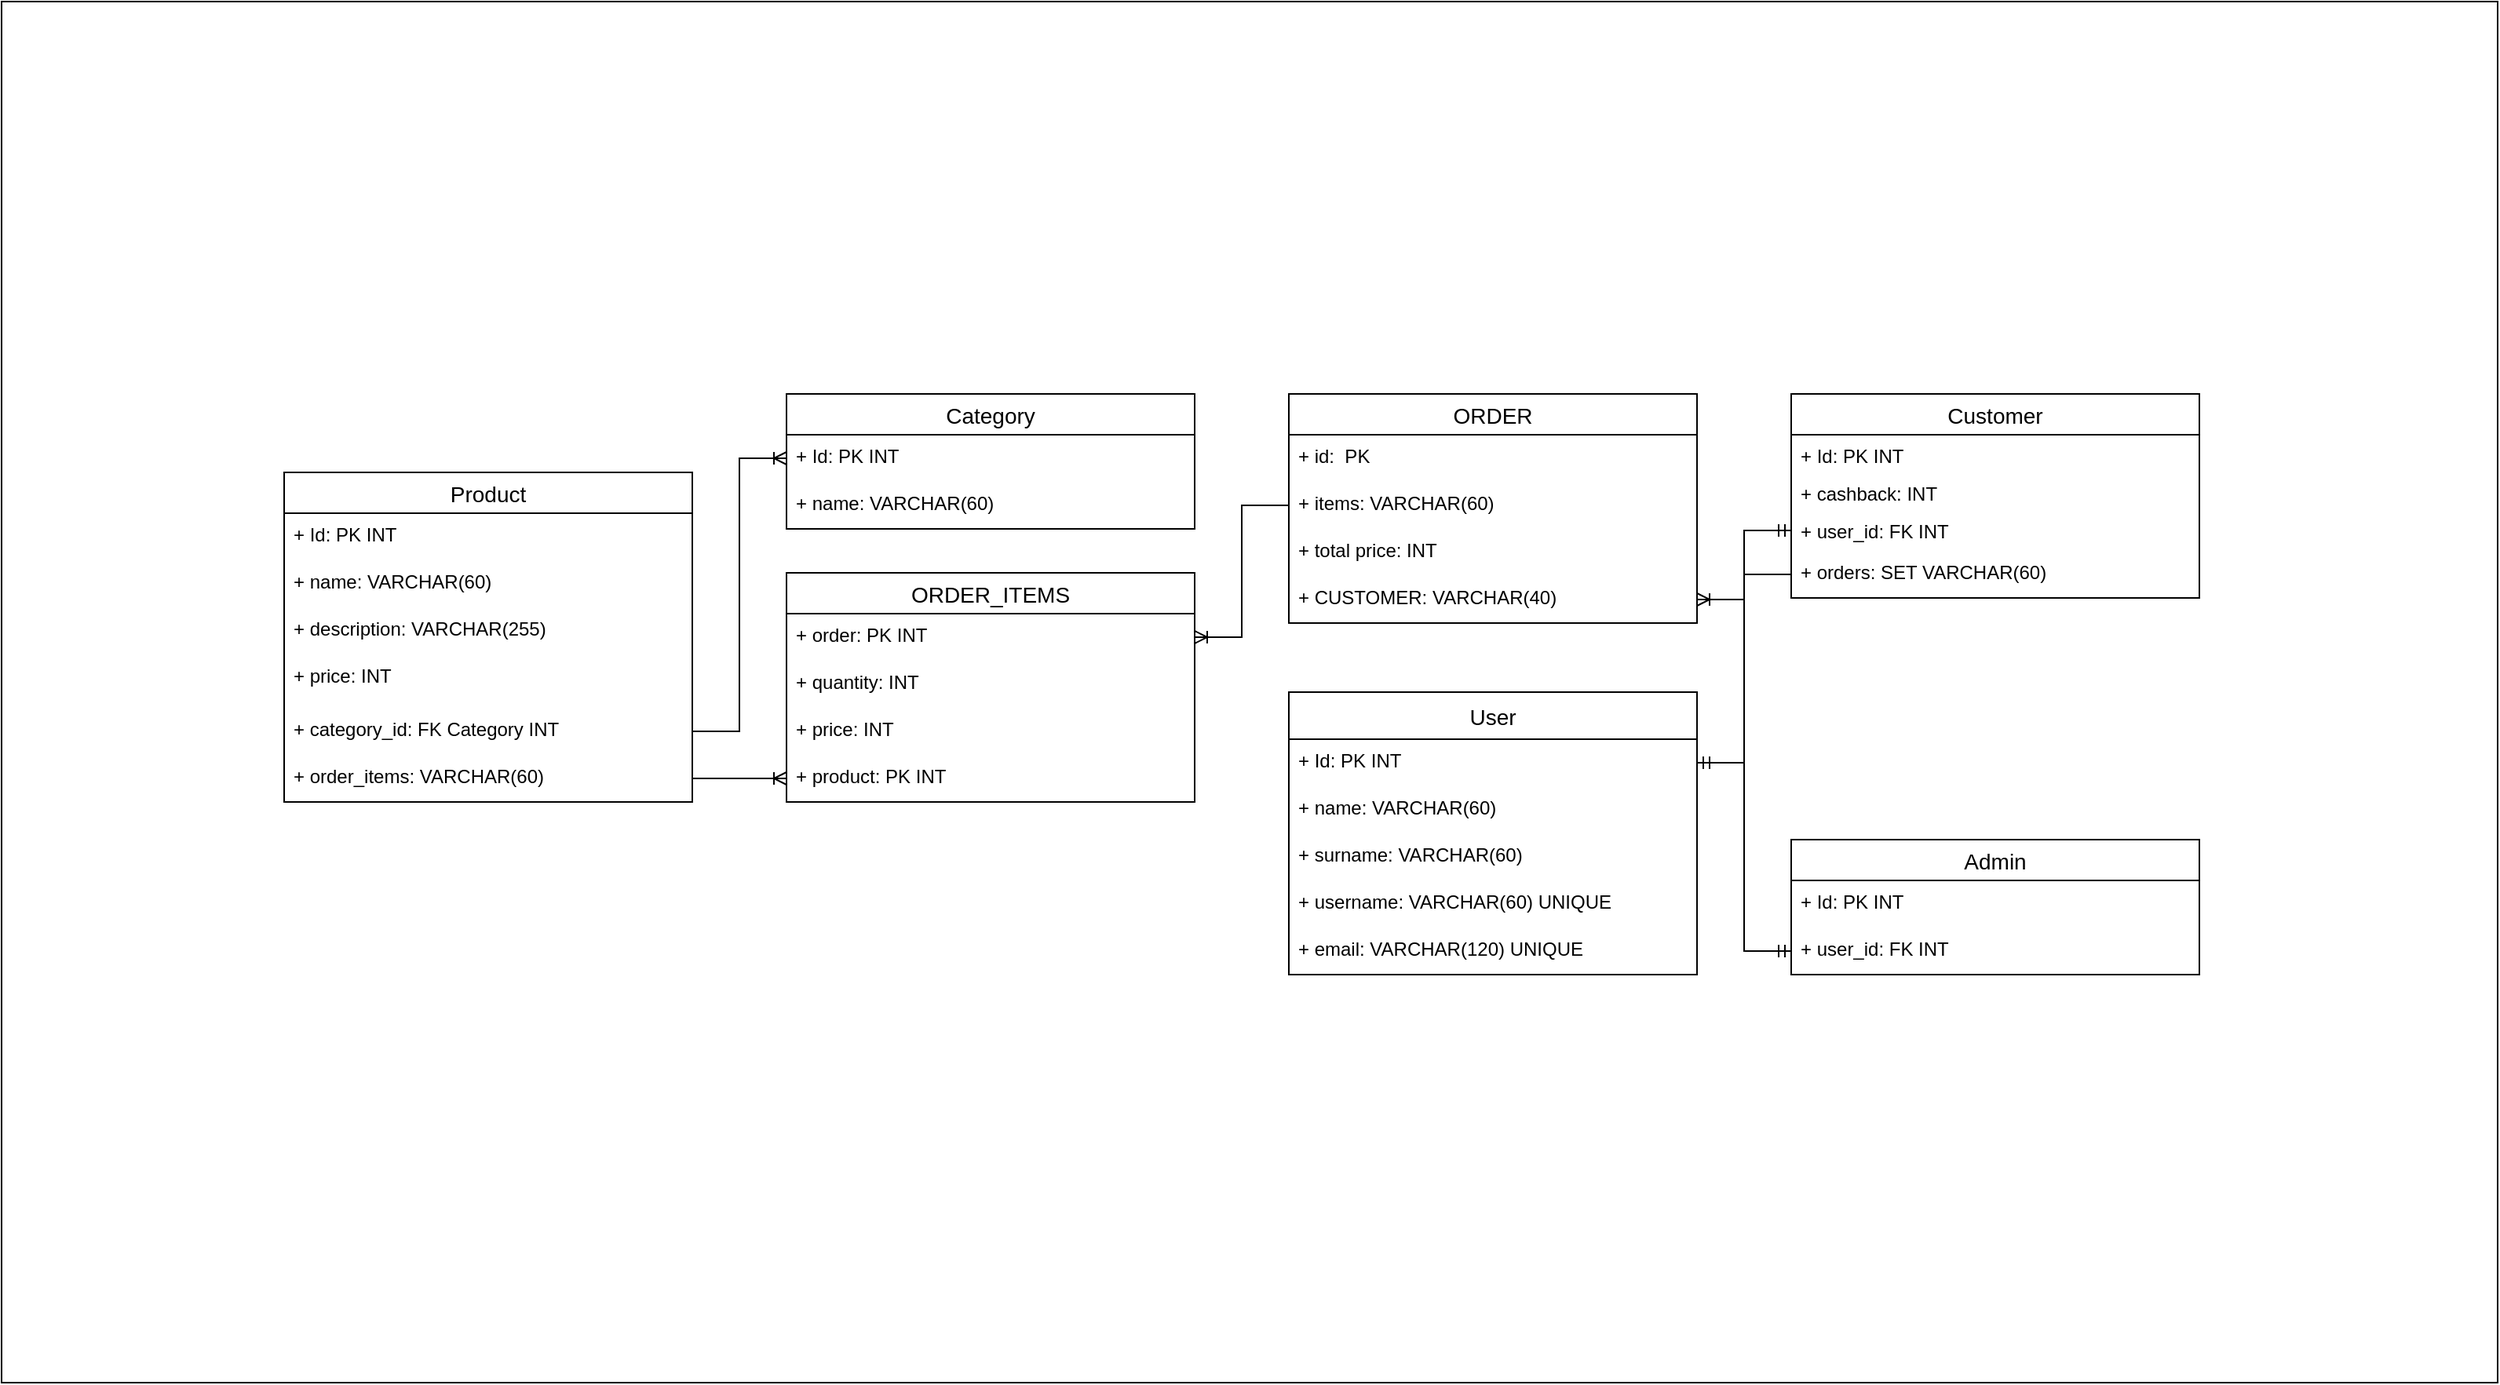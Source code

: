 <mxfile version="20.8.20" type="device"><diagram id="R2lEEEUBdFMjLlhIrx00" name="Page-1"><mxGraphModel dx="5495" dy="1310" grid="1" gridSize="10" guides="1" tooltips="1" connect="1" arrows="1" fold="1" page="1" pageScale="1" pageWidth="3300" pageHeight="4681" math="0" shadow="0" extFonts="Permanent Marker^https://fonts.googleapis.com/css?family=Permanent+Marker"><root><mxCell id="0"/><mxCell id="1" parent="0"/><mxCell id="4HyL6idxdhba5I8Cv3XN-65" value="" style="rounded=0;whiteSpace=wrap;html=1;" vertex="1" parent="1"><mxGeometry x="-40" y="690" width="1590" height="880" as="geometry"/></mxCell><mxCell id="4HyL6idxdhba5I8Cv3XN-1" value="Product" style="swimlane;fontStyle=0;childLayout=stackLayout;horizontal=1;startSize=26;horizontalStack=0;resizeParent=1;resizeParentMax=0;resizeLast=0;collapsible=1;marginBottom=0;align=center;fontSize=14;" vertex="1" parent="1"><mxGeometry x="140" y="990" width="260" height="210" as="geometry"/></mxCell><mxCell id="4HyL6idxdhba5I8Cv3XN-2" value="+ Id: PK INT" style="text;strokeColor=none;fillColor=none;spacingLeft=4;spacingRight=4;overflow=hidden;rotatable=0;points=[[0,0.5],[1,0.5]];portConstraint=eastwest;fontSize=12;" vertex="1" parent="4HyL6idxdhba5I8Cv3XN-1"><mxGeometry y="26" width="260" height="30" as="geometry"/></mxCell><mxCell id="4HyL6idxdhba5I8Cv3XN-3" value="+ name: VARCHAR(60)" style="text;strokeColor=none;fillColor=none;spacingLeft=4;spacingRight=4;overflow=hidden;rotatable=0;points=[[0,0.5],[1,0.5]];portConstraint=eastwest;fontSize=12;" vertex="1" parent="4HyL6idxdhba5I8Cv3XN-1"><mxGeometry y="56" width="260" height="154" as="geometry"/></mxCell><mxCell id="4HyL6idxdhba5I8Cv3XN-10" value="" style="edgeStyle=entityRelationEdgeStyle;fontSize=12;html=1;endArrow=ERoneToMany;rounded=0;exitX=1;exitY=0.5;exitDx=0;exitDy=0;entryX=0;entryY=0.5;entryDx=0;entryDy=0;" edge="1" parent="1" source="4HyL6idxdhba5I8Cv3XN-36" target="4HyL6idxdhba5I8Cv3XN-15"><mxGeometry width="100" height="100" relative="1" as="geometry"><mxPoint x="400" y="1160" as="sourcePoint"/><mxPoint x="520" y="1050" as="targetPoint"/></mxGeometry></mxCell><mxCell id="4HyL6idxdhba5I8Cv3XN-11" value="User" style="swimlane;fontStyle=0;childLayout=stackLayout;horizontal=1;startSize=30;horizontalStack=0;resizeParent=1;resizeParentMax=0;resizeLast=0;collapsible=1;marginBottom=0;align=center;fontSize=14;" vertex="1" parent="1"><mxGeometry x="780" y="1130" width="260" height="180" as="geometry"/></mxCell><mxCell id="4HyL6idxdhba5I8Cv3XN-12" value="+ Id: PK INT" style="text;strokeColor=none;fillColor=none;spacingLeft=4;spacingRight=4;overflow=hidden;rotatable=0;points=[[0,0.5],[1,0.5]];portConstraint=eastwest;fontSize=12;" vertex="1" parent="4HyL6idxdhba5I8Cv3XN-11"><mxGeometry y="30" width="260" height="30" as="geometry"/></mxCell><mxCell id="4HyL6idxdhba5I8Cv3XN-57" value="+ name: VARCHAR(60)" style="text;strokeColor=none;fillColor=none;spacingLeft=4;spacingRight=4;overflow=hidden;rotatable=0;points=[[0,0.5],[1,0.5]];portConstraint=eastwest;fontSize=12;" vertex="1" parent="4HyL6idxdhba5I8Cv3XN-11"><mxGeometry y="60" width="260" height="30" as="geometry"/></mxCell><mxCell id="4HyL6idxdhba5I8Cv3XN-59" value="+ surname: VARCHAR(60)" style="text;strokeColor=none;fillColor=none;spacingLeft=4;spacingRight=4;overflow=hidden;rotatable=0;points=[[0,0.5],[1,0.5]];portConstraint=eastwest;fontSize=12;" vertex="1" parent="4HyL6idxdhba5I8Cv3XN-11"><mxGeometry y="90" width="260" height="30" as="geometry"/></mxCell><mxCell id="4HyL6idxdhba5I8Cv3XN-58" value="+ username: VARCHAR(60) UNIQUE" style="text;strokeColor=none;fillColor=none;spacingLeft=4;spacingRight=4;overflow=hidden;rotatable=0;points=[[0,0.5],[1,0.5]];portConstraint=eastwest;fontSize=12;" vertex="1" parent="4HyL6idxdhba5I8Cv3XN-11"><mxGeometry y="120" width="260" height="30" as="geometry"/></mxCell><mxCell id="4HyL6idxdhba5I8Cv3XN-60" value="+ email: VARCHAR(120) UNIQUE" style="text;strokeColor=none;fillColor=none;spacingLeft=4;spacingRight=4;overflow=hidden;rotatable=0;points=[[0,0.5],[1,0.5]];portConstraint=eastwest;fontSize=12;" vertex="1" parent="4HyL6idxdhba5I8Cv3XN-11"><mxGeometry y="150" width="260" height="30" as="geometry"/></mxCell><mxCell id="4HyL6idxdhba5I8Cv3XN-14" value="Category" style="swimlane;fontStyle=0;childLayout=stackLayout;horizontal=1;startSize=26;horizontalStack=0;resizeParent=1;resizeParentMax=0;resizeLast=0;collapsible=1;marginBottom=0;align=center;fontSize=14;" vertex="1" parent="1"><mxGeometry x="460" y="940" width="260" height="86" as="geometry"/></mxCell><mxCell id="4HyL6idxdhba5I8Cv3XN-15" value="+ Id: PK INT" style="text;strokeColor=none;fillColor=none;spacingLeft=4;spacingRight=4;overflow=hidden;rotatable=0;points=[[0,0.5],[1,0.5]];portConstraint=eastwest;fontSize=12;" vertex="1" parent="4HyL6idxdhba5I8Cv3XN-14"><mxGeometry y="26" width="260" height="30" as="geometry"/></mxCell><mxCell id="4HyL6idxdhba5I8Cv3XN-16" value="+ name: VARCHAR(60)" style="text;strokeColor=none;fillColor=none;spacingLeft=4;spacingRight=4;overflow=hidden;rotatable=0;points=[[0,0.5],[1,0.5]];portConstraint=eastwest;fontSize=12;" vertex="1" parent="4HyL6idxdhba5I8Cv3XN-14"><mxGeometry y="56" width="260" height="30" as="geometry"/></mxCell><mxCell id="4HyL6idxdhba5I8Cv3XN-18" value="Admin" style="swimlane;fontStyle=0;childLayout=stackLayout;horizontal=1;startSize=26;horizontalStack=0;resizeParent=1;resizeParentMax=0;resizeLast=0;collapsible=1;marginBottom=0;align=center;fontSize=14;" vertex="1" parent="1"><mxGeometry x="1100" y="1224" width="260" height="86" as="geometry"/></mxCell><mxCell id="4HyL6idxdhba5I8Cv3XN-62" value="+ Id: PK INT" style="text;strokeColor=none;fillColor=none;spacingLeft=4;spacingRight=4;overflow=hidden;rotatable=0;points=[[0,0.5],[1,0.5]];portConstraint=eastwest;fontSize=12;" vertex="1" parent="4HyL6idxdhba5I8Cv3XN-18"><mxGeometry y="26" width="260" height="30" as="geometry"/></mxCell><mxCell id="4HyL6idxdhba5I8Cv3XN-19" value="+ user_id: FK INT" style="text;strokeColor=none;fillColor=none;spacingLeft=4;spacingRight=4;overflow=hidden;rotatable=0;points=[[0,0.5],[1,0.5]];portConstraint=eastwest;fontSize=12;" vertex="1" parent="4HyL6idxdhba5I8Cv3XN-18"><mxGeometry y="56" width="260" height="30" as="geometry"/></mxCell><mxCell id="4HyL6idxdhba5I8Cv3XN-21" value="" style="edgeStyle=entityRelationEdgeStyle;fontSize=12;html=1;endArrow=ERmandOne;startArrow=ERmandOne;rounded=0;entryX=0;entryY=0.5;entryDx=0;entryDy=0;exitX=1;exitY=0.5;exitDx=0;exitDy=0;" edge="1" parent="1" source="4HyL6idxdhba5I8Cv3XN-12" target="4HyL6idxdhba5I8Cv3XN-53"><mxGeometry width="100" height="100" relative="1" as="geometry"><mxPoint x="880" y="1360" as="sourcePoint"/><mxPoint x="991.56" y="1528.174" as="targetPoint"/></mxGeometry></mxCell><mxCell id="4HyL6idxdhba5I8Cv3XN-33" value="+ description: VARCHAR(255)" style="text;strokeColor=none;fillColor=none;spacingLeft=4;spacingRight=4;overflow=hidden;rotatable=0;points=[[0,0.5],[1,0.5]];portConstraint=eastwest;fontSize=12;" vertex="1" parent="1"><mxGeometry x="140" y="1076" width="260" height="30" as="geometry"/></mxCell><mxCell id="4HyL6idxdhba5I8Cv3XN-35" value="+ price: INT" style="text;strokeColor=none;fillColor=none;spacingLeft=4;spacingRight=4;overflow=hidden;rotatable=0;points=[[0,0.5],[1,0.5]];portConstraint=eastwest;fontSize=12;" vertex="1" parent="1"><mxGeometry x="140" y="1106" width="260" height="30" as="geometry"/></mxCell><mxCell id="4HyL6idxdhba5I8Cv3XN-36" value="+ category_id: FK Category INT" style="text;strokeColor=none;fillColor=none;spacingLeft=4;spacingRight=4;overflow=hidden;rotatable=0;points=[[0,0.5],[1,0.5]];portConstraint=eastwest;fontSize=12;" vertex="1" parent="1"><mxGeometry x="140" y="1140" width="260" height="30" as="geometry"/></mxCell><mxCell id="4HyL6idxdhba5I8Cv3XN-37" value="+ order_items: VARCHAR(60)&#10;" style="text;strokeColor=none;fillColor=none;spacingLeft=4;spacingRight=4;overflow=hidden;rotatable=0;points=[[0,0.5],[1,0.5]];portConstraint=eastwest;fontSize=12;" vertex="1" parent="1"><mxGeometry x="140" y="1170" width="260" height="30" as="geometry"/></mxCell><mxCell id="4HyL6idxdhba5I8Cv3XN-38" value="ORDER_ITEMS" style="swimlane;fontStyle=0;childLayout=stackLayout;horizontal=1;startSize=26;horizontalStack=0;resizeParent=1;resizeParentMax=0;resizeLast=0;collapsible=1;marginBottom=0;align=center;fontSize=14;" vertex="1" parent="1"><mxGeometry x="460" y="1054" width="260" height="146" as="geometry"/></mxCell><mxCell id="4HyL6idxdhba5I8Cv3XN-39" value="+ order: PK INT" style="text;strokeColor=none;fillColor=none;spacingLeft=4;spacingRight=4;overflow=hidden;rotatable=0;points=[[0,0.5],[1,0.5]];portConstraint=eastwest;fontSize=12;" vertex="1" parent="4HyL6idxdhba5I8Cv3XN-38"><mxGeometry y="26" width="260" height="30" as="geometry"/></mxCell><mxCell id="4HyL6idxdhba5I8Cv3XN-40" value="+ quantity: INT" style="text;strokeColor=none;fillColor=none;spacingLeft=4;spacingRight=4;overflow=hidden;rotatable=0;points=[[0,0.5],[1,0.5]];portConstraint=eastwest;fontSize=12;" vertex="1" parent="4HyL6idxdhba5I8Cv3XN-38"><mxGeometry y="56" width="260" height="30" as="geometry"/></mxCell><mxCell id="4HyL6idxdhba5I8Cv3XN-41" value="+ price: INT" style="text;strokeColor=none;fillColor=none;spacingLeft=4;spacingRight=4;overflow=hidden;rotatable=0;points=[[0,0.5],[1,0.5]];portConstraint=eastwest;fontSize=12;" vertex="1" parent="4HyL6idxdhba5I8Cv3XN-38"><mxGeometry y="86" width="260" height="30" as="geometry"/></mxCell><mxCell id="4HyL6idxdhba5I8Cv3XN-42" value="+ product: PK INT" style="text;strokeColor=none;fillColor=none;spacingLeft=4;spacingRight=4;overflow=hidden;rotatable=0;points=[[0,0.5],[1,0.5]];portConstraint=eastwest;fontSize=12;" vertex="1" parent="4HyL6idxdhba5I8Cv3XN-38"><mxGeometry y="116" width="260" height="30" as="geometry"/></mxCell><mxCell id="4HyL6idxdhba5I8Cv3XN-43" value="" style="edgeStyle=entityRelationEdgeStyle;fontSize=12;html=1;endArrow=ERoneToMany;rounded=0;exitX=1;exitY=0.5;exitDx=0;exitDy=0;entryX=0;entryY=0.5;entryDx=0;entryDy=0;" edge="1" parent="1" source="4HyL6idxdhba5I8Cv3XN-37" target="4HyL6idxdhba5I8Cv3XN-42"><mxGeometry width="100" height="100" relative="1" as="geometry"><mxPoint x="430" y="1293" as="sourcePoint"/><mxPoint x="530" y="1193" as="targetPoint"/></mxGeometry></mxCell><mxCell id="4HyL6idxdhba5I8Cv3XN-44" value="ORDER" style="swimlane;fontStyle=0;childLayout=stackLayout;horizontal=1;startSize=26;horizontalStack=0;resizeParent=1;resizeParentMax=0;resizeLast=0;collapsible=1;marginBottom=0;align=center;fontSize=14;" vertex="1" parent="1"><mxGeometry x="780" y="940" width="260" height="146" as="geometry"/></mxCell><mxCell id="4HyL6idxdhba5I8Cv3XN-45" value="+ id:  PK" style="text;strokeColor=none;fillColor=none;spacingLeft=4;spacingRight=4;overflow=hidden;rotatable=0;points=[[0,0.5],[1,0.5]];portConstraint=eastwest;fontSize=12;" vertex="1" parent="4HyL6idxdhba5I8Cv3XN-44"><mxGeometry y="26" width="260" height="30" as="geometry"/></mxCell><mxCell id="4HyL6idxdhba5I8Cv3XN-46" value="+ items: VARCHAR(60)" style="text;strokeColor=none;fillColor=none;spacingLeft=4;spacingRight=4;overflow=hidden;rotatable=0;points=[[0,0.5],[1,0.5]];portConstraint=eastwest;fontSize=12;" vertex="1" parent="4HyL6idxdhba5I8Cv3XN-44"><mxGeometry y="56" width="260" height="30" as="geometry"/></mxCell><mxCell id="4HyL6idxdhba5I8Cv3XN-47" value="+ total price: INT" style="text;strokeColor=none;fillColor=none;spacingLeft=4;spacingRight=4;overflow=hidden;rotatable=0;points=[[0,0.5],[1,0.5]];portConstraint=eastwest;fontSize=12;" vertex="1" parent="4HyL6idxdhba5I8Cv3XN-44"><mxGeometry y="86" width="260" height="30" as="geometry"/></mxCell><mxCell id="4HyL6idxdhba5I8Cv3XN-56" value="+ CUSTOMER: VARCHAR(40)" style="text;strokeColor=none;fillColor=none;spacingLeft=4;spacingRight=4;overflow=hidden;rotatable=0;points=[[0,0.5],[1,0.5]];portConstraint=eastwest;fontSize=12;" vertex="1" parent="4HyL6idxdhba5I8Cv3XN-44"><mxGeometry y="116" width="260" height="30" as="geometry"/></mxCell><mxCell id="4HyL6idxdhba5I8Cv3XN-49" value="" style="edgeStyle=entityRelationEdgeStyle;fontSize=12;html=1;endArrow=ERoneToMany;rounded=0;entryX=1;entryY=0.5;entryDx=0;entryDy=0;exitX=0;exitY=0.5;exitDx=0;exitDy=0;" edge="1" parent="1" source="4HyL6idxdhba5I8Cv3XN-46" target="4HyL6idxdhba5I8Cv3XN-39"><mxGeometry width="100" height="100" relative="1" as="geometry"><mxPoint x="690" y="1110" as="sourcePoint"/><mxPoint x="790" y="1010" as="targetPoint"/></mxGeometry></mxCell><mxCell id="4HyL6idxdhba5I8Cv3XN-50" value="Customer" style="swimlane;fontStyle=0;childLayout=stackLayout;horizontal=1;startSize=26;horizontalStack=0;resizeParent=1;resizeParentMax=0;resizeLast=0;collapsible=1;marginBottom=0;align=center;fontSize=14;" vertex="1" parent="1"><mxGeometry x="1100" y="940" width="260" height="130" as="geometry"/></mxCell><mxCell id="4HyL6idxdhba5I8Cv3XN-51" value="+ Id: PK INT" style="text;strokeColor=none;fillColor=none;spacingLeft=4;spacingRight=4;overflow=hidden;rotatable=0;points=[[0,0.5],[1,0.5]];portConstraint=eastwest;fontSize=12;" vertex="1" parent="4HyL6idxdhba5I8Cv3XN-50"><mxGeometry y="26" width="260" height="24" as="geometry"/></mxCell><mxCell id="4HyL6idxdhba5I8Cv3XN-52" value="+ cashback: INT" style="text;strokeColor=none;fillColor=none;spacingLeft=4;spacingRight=4;overflow=hidden;rotatable=0;points=[[0,0.5],[1,0.5]];portConstraint=eastwest;fontSize=12;" vertex="1" parent="4HyL6idxdhba5I8Cv3XN-50"><mxGeometry y="50" width="260" height="24" as="geometry"/></mxCell><mxCell id="4HyL6idxdhba5I8Cv3XN-53" value="+ user_id: FK INT" style="text;strokeColor=none;fillColor=none;spacingLeft=4;spacingRight=4;overflow=hidden;rotatable=0;points=[[0,0.5],[1,0.5]];portConstraint=eastwest;fontSize=12;" vertex="1" parent="4HyL6idxdhba5I8Cv3XN-50"><mxGeometry y="74" width="260" height="26" as="geometry"/></mxCell><mxCell id="4HyL6idxdhba5I8Cv3XN-54" value="+ orders: SET VARCHAR(60)" style="text;strokeColor=none;fillColor=none;spacingLeft=4;spacingRight=4;overflow=hidden;rotatable=0;points=[[0,0.5],[1,0.5]];portConstraint=eastwest;fontSize=12;" vertex="1" parent="4HyL6idxdhba5I8Cv3XN-50"><mxGeometry y="100" width="260" height="30" as="geometry"/></mxCell><mxCell id="4HyL6idxdhba5I8Cv3XN-55" value="" style="edgeStyle=entityRelationEdgeStyle;fontSize=12;html=1;endArrow=ERoneToMany;rounded=0;entryX=1;entryY=0.5;entryDx=0;entryDy=0;exitX=0;exitY=0.5;exitDx=0;exitDy=0;" edge="1" parent="1" source="4HyL6idxdhba5I8Cv3XN-54" target="4HyL6idxdhba5I8Cv3XN-56"><mxGeometry width="100" height="100" relative="1" as="geometry"><mxPoint x="1350" y="1320" as="sourcePoint"/><mxPoint x="1080" y="1170" as="targetPoint"/></mxGeometry></mxCell><mxCell id="4HyL6idxdhba5I8Cv3XN-63" value="" style="edgeStyle=entityRelationEdgeStyle;fontSize=12;html=1;endArrow=ERmandOne;startArrow=ERmandOne;rounded=0;exitX=1;exitY=0.5;exitDx=0;exitDy=0;entryX=0;entryY=0.5;entryDx=0;entryDy=0;" edge="1" parent="1" source="4HyL6idxdhba5I8Cv3XN-12" target="4HyL6idxdhba5I8Cv3XN-19"><mxGeometry width="100" height="100" relative="1" as="geometry"><mxPoint x="1140" y="1160" as="sourcePoint"/><mxPoint x="1240" y="1060" as="targetPoint"/></mxGeometry></mxCell></root></mxGraphModel></diagram></mxfile>